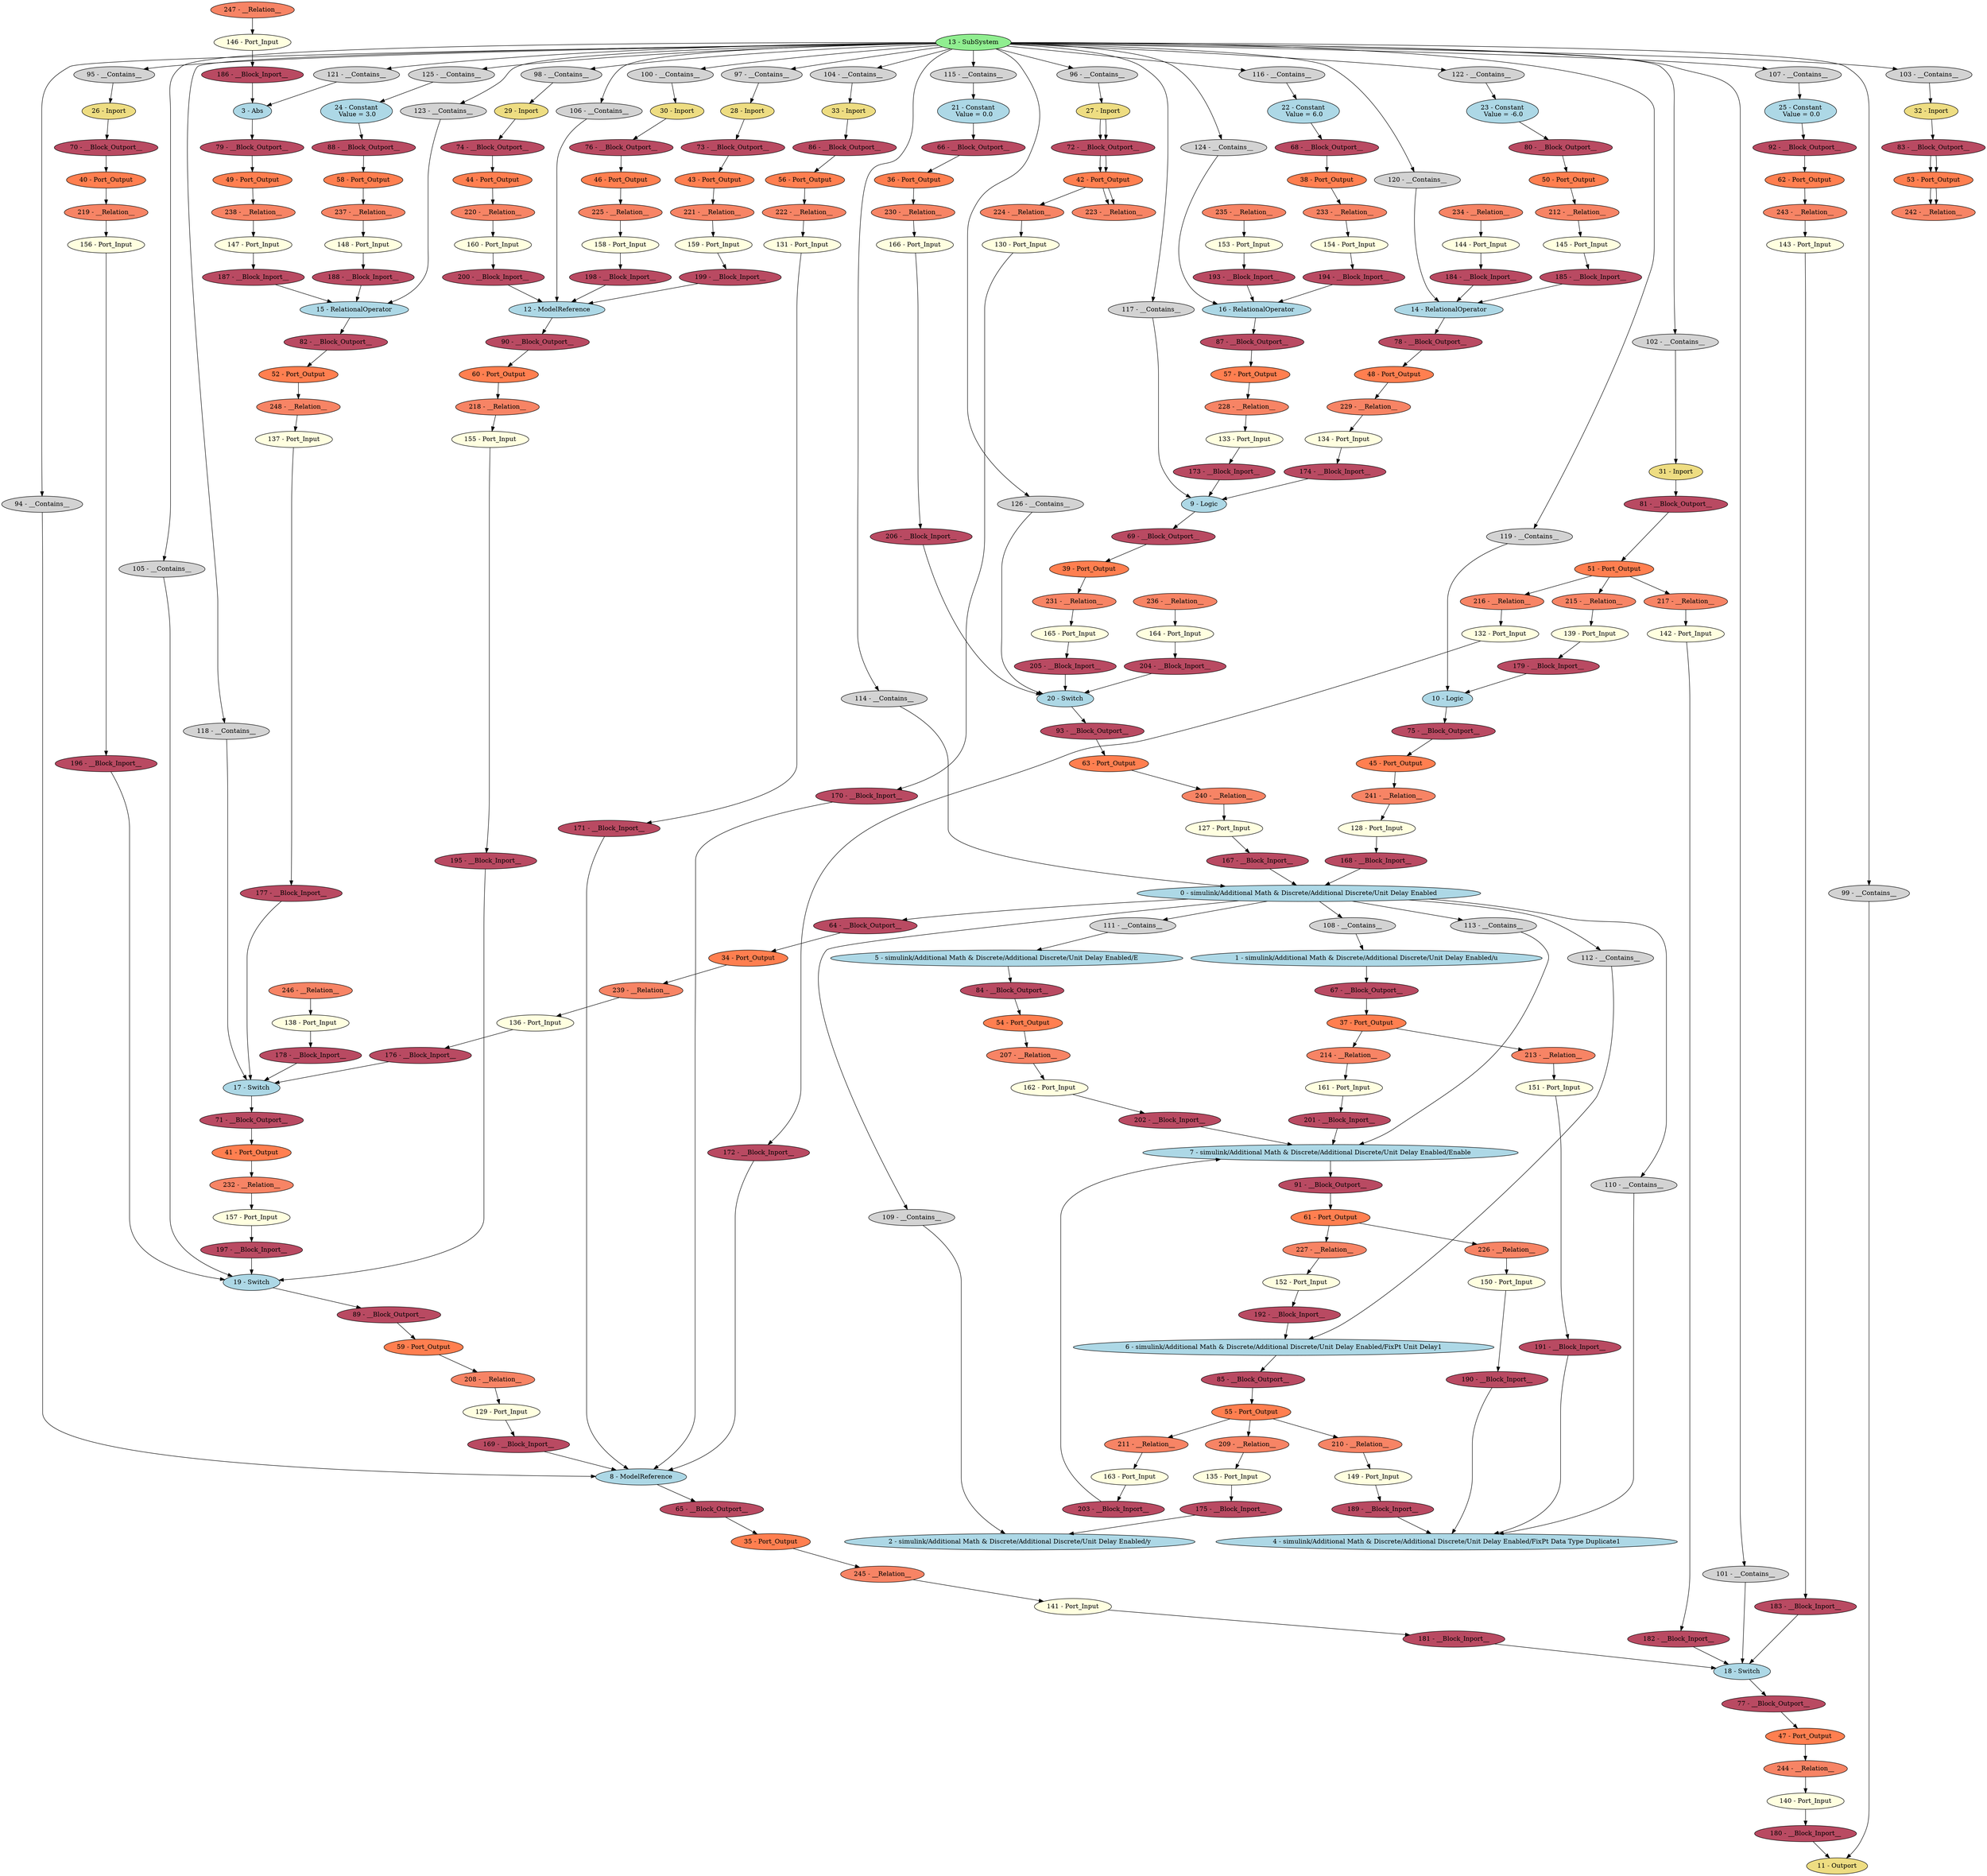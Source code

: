 digraph HAutopilot_opt_real {
"0 - simulink/Additional Math & Discrete/Additional Discrete/Unit Delay Enabled" [style=filled, fillcolor=lightblue];
"1 - simulink/Additional Math & Discrete/Additional Discrete/Unit Delay Enabled/u" [style=filled, fillcolor=lightblue];
"2 - simulink/Additional Math & Discrete/Additional Discrete/Unit Delay Enabled/y" [style=filled, fillcolor=lightblue];
"3 - Abs" [style=filled, fillcolor=lightblue];
"4 - simulink/Additional Math & Discrete/Additional Discrete/Unit Delay Enabled/FixPt Data Type Duplicate1" [style=filled, fillcolor=lightblue];
"5 - simulink/Additional Math & Discrete/Additional Discrete/Unit Delay Enabled/E" [style=filled, fillcolor=lightblue];
"6 - simulink/Additional Math & Discrete/Additional Discrete/Unit Delay Enabled/FixPt Unit Delay1" [style=filled, fillcolor=lightblue];
"7 - simulink/Additional Math & Discrete/Additional Discrete/Unit Delay Enabled/Enable" [style=filled, fillcolor=lightblue];
"8 - ModelReference" [style=filled, fillcolor=lightblue];
"9 - Logic" [style=filled, fillcolor=lightblue];
"10 - Logic" [style=filled, fillcolor=lightblue];
"11 - Outport" [style=filled, fillcolor=lightgoldenrod];
"12 - ModelReference" [style=filled, fillcolor=lightblue];
"13 - SubSystem" [style=filled, fillcolor=lightgreen];
"14 - RelationalOperator" [style=filled, fillcolor=lightblue];
"15 - RelationalOperator" [style=filled, fillcolor=lightblue];
"16 - RelationalOperator" [style=filled, fillcolor=lightblue];
"17 - Switch" [style=filled, fillcolor=lightblue];
"18 - Switch" [style=filled, fillcolor=lightblue];
"19 - Switch" [style=filled, fillcolor=lightblue];
"20 - Switch" [style=filled, fillcolor=lightblue];
"21 - Constant\n Value = 0.0" [style=filled, fillcolor=lightblue];
"22 - Constant\n Value = 6.0" [style=filled, fillcolor=lightblue];
"23 - Constant\n Value = -6.0" [style=filled, fillcolor=lightblue];
"24 - Constant\n Value = 3.0" [style=filled, fillcolor=lightblue];
"25 - Constant\n Value = 0.0" [style=filled, fillcolor=lightblue];
"26 - Inport" [style=filled, fillcolor=lightgoldenrod];
"27 - Inport" [style=filled, fillcolor=lightgoldenrod];
"28 - Inport" [style=filled, fillcolor=lightgoldenrod];
"29 - Inport" [style=filled, fillcolor=lightgoldenrod];
"30 - Inport" [style=filled, fillcolor=lightgoldenrod];
"31 - Inport" [style=filled, fillcolor=lightgoldenrod];
"32 - Inport" [style=filled, fillcolor=lightgoldenrod];
"33 - Inport" [style=filled, fillcolor=lightgoldenrod];
"34 - Port_Output" [style=filled, fillcolor=coral];
"35 - Port_Output" [style=filled, fillcolor=coral];
"36 - Port_Output" [style=filled, fillcolor=coral];
"37 - Port_Output" [style=filled, fillcolor=coral];
"38 - Port_Output" [style=filled, fillcolor=coral];
"39 - Port_Output" [style=filled, fillcolor=coral];
"40 - Port_Output" [style=filled, fillcolor=coral];
"41 - Port_Output" [style=filled, fillcolor=coral];
"42 - Port_Output" [style=filled, fillcolor=coral];
"43 - Port_Output" [style=filled, fillcolor=coral];
"44 - Port_Output" [style=filled, fillcolor=coral];
"45 - Port_Output" [style=filled, fillcolor=coral];
"46 - Port_Output" [style=filled, fillcolor=coral];
"47 - Port_Output" [style=filled, fillcolor=coral];
"48 - Port_Output" [style=filled, fillcolor=coral];
"49 - Port_Output" [style=filled, fillcolor=coral];
"50 - Port_Output" [style=filled, fillcolor=coral];
"51 - Port_Output" [style=filled, fillcolor=coral];
"52 - Port_Output" [style=filled, fillcolor=coral];
"53 - Port_Output" [style=filled, fillcolor=coral];
"54 - Port_Output" [style=filled, fillcolor=coral];
"55 - Port_Output" [style=filled, fillcolor=coral];
"56 - Port_Output" [style=filled, fillcolor=coral];
"57 - Port_Output" [style=filled, fillcolor=coral];
"58 - Port_Output" [style=filled, fillcolor=coral];
"59 - Port_Output" [style=filled, fillcolor=coral];
"60 - Port_Output" [style=filled, fillcolor=coral];
"61 - Port_Output" [style=filled, fillcolor=coral];
"62 - Port_Output" [style=filled, fillcolor=coral];
"63 - Port_Output" [style=filled, fillcolor=coral];
"64 - __Block_Outport__" [style=filled, fillcolor="#b94a62"];
"65 - __Block_Outport__" [style=filled, fillcolor="#b94a62"];
"66 - __Block_Outport__" [style=filled, fillcolor="#b94a62"];
"67 - __Block_Outport__" [style=filled, fillcolor="#b94a62"];
"68 - __Block_Outport__" [style=filled, fillcolor="#b94a62"];
"69 - __Block_Outport__" [style=filled, fillcolor="#b94a62"];
"70 - __Block_Outport__" [style=filled, fillcolor="#b94a62"];
"71 - __Block_Outport__" [style=filled, fillcolor="#b94a62"];
"72 - __Block_Outport__" [style=filled, fillcolor="#b94a62"];
"73 - __Block_Outport__" [style=filled, fillcolor="#b94a62"];
"74 - __Block_Outport__" [style=filled, fillcolor="#b94a62"];
"75 - __Block_Outport__" [style=filled, fillcolor="#b94a62"];
"76 - __Block_Outport__" [style=filled, fillcolor="#b94a62"];
"77 - __Block_Outport__" [style=filled, fillcolor="#b94a62"];
"78 - __Block_Outport__" [style=filled, fillcolor="#b94a62"];
"79 - __Block_Outport__" [style=filled, fillcolor="#b94a62"];
"80 - __Block_Outport__" [style=filled, fillcolor="#b94a62"];
"81 - __Block_Outport__" [style=filled, fillcolor="#b94a62"];
"82 - __Block_Outport__" [style=filled, fillcolor="#b94a62"];
"83 - __Block_Outport__" [style=filled, fillcolor="#b94a62"];
"84 - __Block_Outport__" [style=filled, fillcolor="#b94a62"];
"85 - __Block_Outport__" [style=filled, fillcolor="#b94a62"];
"86 - __Block_Outport__" [style=filled, fillcolor="#b94a62"];
"87 - __Block_Outport__" [style=filled, fillcolor="#b94a62"];
"88 - __Block_Outport__" [style=filled, fillcolor="#b94a62"];
"89 - __Block_Outport__" [style=filled, fillcolor="#b94a62"];
"90 - __Block_Outport__" [style=filled, fillcolor="#b94a62"];
"91 - __Block_Outport__" [style=filled, fillcolor="#b94a62"];
"92 - __Block_Outport__" [style=filled, fillcolor="#b94a62"];
"93 - __Block_Outport__" [style=filled, fillcolor="#b94a62"];
"94 - __Contains__" [style=filled, fillcolor=lightgray];
"95 - __Contains__" [style=filled, fillcolor=lightgray];
"96 - __Contains__" [style=filled, fillcolor=lightgray];
"97 - __Contains__" [style=filled, fillcolor=lightgray];
"98 - __Contains__" [style=filled, fillcolor=lightgray];
"99 - __Contains__" [style=filled, fillcolor=lightgray];
"100 - __Contains__" [style=filled, fillcolor=lightgray];
"101 - __Contains__" [style=filled, fillcolor=lightgray];
"102 - __Contains__" [style=filled, fillcolor=lightgray];
"103 - __Contains__" [style=filled, fillcolor=lightgray];
"104 - __Contains__" [style=filled, fillcolor=lightgray];
"105 - __Contains__" [style=filled, fillcolor=lightgray];
"106 - __Contains__" [style=filled, fillcolor=lightgray];
"107 - __Contains__" [style=filled, fillcolor=lightgray];
"108 - __Contains__" [style=filled, fillcolor=lightgray];
"109 - __Contains__" [style=filled, fillcolor=lightgray];
"110 - __Contains__" [style=filled, fillcolor=lightgray];
"111 - __Contains__" [style=filled, fillcolor=lightgray];
"112 - __Contains__" [style=filled, fillcolor=lightgray];
"113 - __Contains__" [style=filled, fillcolor=lightgray];
"114 - __Contains__" [style=filled, fillcolor=lightgray];
"115 - __Contains__" [style=filled, fillcolor=lightgray];
"116 - __Contains__" [style=filled, fillcolor=lightgray];
"117 - __Contains__" [style=filled, fillcolor=lightgray];
"118 - __Contains__" [style=filled, fillcolor=lightgray];
"119 - __Contains__" [style=filled, fillcolor=lightgray];
"120 - __Contains__" [style=filled, fillcolor=lightgray];
"121 - __Contains__" [style=filled, fillcolor=lightgray];
"122 - __Contains__" [style=filled, fillcolor=lightgray];
"123 - __Contains__" [style=filled, fillcolor=lightgray];
"124 - __Contains__" [style=filled, fillcolor=lightgray];
"125 - __Contains__" [style=filled, fillcolor=lightgray];
"126 - __Contains__" [style=filled, fillcolor=lightgray];
"127 - Port_Input" [style=filled, fillcolor=lightyellow];
"128 - Port_Input" [style=filled, fillcolor=lightyellow];
"129 - Port_Input" [style=filled, fillcolor=lightyellow];
"130 - Port_Input" [style=filled, fillcolor=lightyellow];
"131 - Port_Input" [style=filled, fillcolor=lightyellow];
"132 - Port_Input" [style=filled, fillcolor=lightyellow];
"133 - Port_Input" [style=filled, fillcolor=lightyellow];
"134 - Port_Input" [style=filled, fillcolor=lightyellow];
"135 - Port_Input" [style=filled, fillcolor=lightyellow];
"136 - Port_Input" [style=filled, fillcolor=lightyellow];
"137 - Port_Input" [style=filled, fillcolor=lightyellow];
"138 - Port_Input" [style=filled, fillcolor=lightyellow];
"139 - Port_Input" [style=filled, fillcolor=lightyellow];
"140 - Port_Input" [style=filled, fillcolor=lightyellow];
"141 - Port_Input" [style=filled, fillcolor=lightyellow];
"142 - Port_Input" [style=filled, fillcolor=lightyellow];
"143 - Port_Input" [style=filled, fillcolor=lightyellow];
"144 - Port_Input" [style=filled, fillcolor=lightyellow];
"145 - Port_Input" [style=filled, fillcolor=lightyellow];
"146 - Port_Input" [style=filled, fillcolor=lightyellow];
"147 - Port_Input" [style=filled, fillcolor=lightyellow];
"148 - Port_Input" [style=filled, fillcolor=lightyellow];
"149 - Port_Input" [style=filled, fillcolor=lightyellow];
"150 - Port_Input" [style=filled, fillcolor=lightyellow];
"151 - Port_Input" [style=filled, fillcolor=lightyellow];
"152 - Port_Input" [style=filled, fillcolor=lightyellow];
"153 - Port_Input" [style=filled, fillcolor=lightyellow];
"154 - Port_Input" [style=filled, fillcolor=lightyellow];
"155 - Port_Input" [style=filled, fillcolor=lightyellow];
"156 - Port_Input" [style=filled, fillcolor=lightyellow];
"157 - Port_Input" [style=filled, fillcolor=lightyellow];
"158 - Port_Input" [style=filled, fillcolor=lightyellow];
"159 - Port_Input" [style=filled, fillcolor=lightyellow];
"160 - Port_Input" [style=filled, fillcolor=lightyellow];
"161 - Port_Input" [style=filled, fillcolor=lightyellow];
"162 - Port_Input" [style=filled, fillcolor=lightyellow];
"163 - Port_Input" [style=filled, fillcolor=lightyellow];
"164 - Port_Input" [style=filled, fillcolor=lightyellow];
"165 - Port_Input" [style=filled, fillcolor=lightyellow];
"166 - Port_Input" [style=filled, fillcolor=lightyellow];
"167 - __Block_Inport__" [style=filled, fillcolor="#b94a62"];
"168 - __Block_Inport__" [style=filled, fillcolor="#b94a62"];
"169 - __Block_Inport__" [style=filled, fillcolor="#b94a62"];
"170 - __Block_Inport__" [style=filled, fillcolor="#b94a62"];
"171 - __Block_Inport__" [style=filled, fillcolor="#b94a62"];
"172 - __Block_Inport__" [style=filled, fillcolor="#b94a62"];
"173 - __Block_Inport__" [style=filled, fillcolor="#b94a62"];
"174 - __Block_Inport__" [style=filled, fillcolor="#b94a62"];
"175 - __Block_Inport__" [style=filled, fillcolor="#b94a62"];
"176 - __Block_Inport__" [style=filled, fillcolor="#b94a62"];
"177 - __Block_Inport__" [style=filled, fillcolor="#b94a62"];
"178 - __Block_Inport__" [style=filled, fillcolor="#b94a62"];
"179 - __Block_Inport__" [style=filled, fillcolor="#b94a62"];
"180 - __Block_Inport__" [style=filled, fillcolor="#b94a62"];
"181 - __Block_Inport__" [style=filled, fillcolor="#b94a62"];
"182 - __Block_Inport__" [style=filled, fillcolor="#b94a62"];
"183 - __Block_Inport__" [style=filled, fillcolor="#b94a62"];
"184 - __Block_Inport__" [style=filled, fillcolor="#b94a62"];
"185 - __Block_Inport__" [style=filled, fillcolor="#b94a62"];
"186 - __Block_Inport__" [style=filled, fillcolor="#b94a62"];
"187 - __Block_Inport__" [style=filled, fillcolor="#b94a62"];
"188 - __Block_Inport__" [style=filled, fillcolor="#b94a62"];
"189 - __Block_Inport__" [style=filled, fillcolor="#b94a62"];
"190 - __Block_Inport__" [style=filled, fillcolor="#b94a62"];
"191 - __Block_Inport__" [style=filled, fillcolor="#b94a62"];
"192 - __Block_Inport__" [style=filled, fillcolor="#b94a62"];
"193 - __Block_Inport__" [style=filled, fillcolor="#b94a62"];
"194 - __Block_Inport__" [style=filled, fillcolor="#b94a62"];
"195 - __Block_Inport__" [style=filled, fillcolor="#b94a62"];
"196 - __Block_Inport__" [style=filled, fillcolor="#b94a62"];
"197 - __Block_Inport__" [style=filled, fillcolor="#b94a62"];
"198 - __Block_Inport__" [style=filled, fillcolor="#b94a62"];
"199 - __Block_Inport__" [style=filled, fillcolor="#b94a62"];
"200 - __Block_Inport__" [style=filled, fillcolor="#b94a62"];
"201 - __Block_Inport__" [style=filled, fillcolor="#b94a62"];
"202 - __Block_Inport__" [style=filled, fillcolor="#b94a62"];
"203 - __Block_Inport__" [style=filled, fillcolor="#b94a62"];
"204 - __Block_Inport__" [style=filled, fillcolor="#b94a62"];
"205 - __Block_Inport__" [style=filled, fillcolor="#b94a62"];
"206 - __Block_Inport__" [style=filled, fillcolor="#b94a62"];
"207 - __Relation__" [style=filled, fillcolor="#f78465"];
"208 - __Relation__" [style=filled, fillcolor="#f78465"];
"209 - __Relation__" [style=filled, fillcolor="#f78465"];
"210 - __Relation__" [style=filled, fillcolor="#f78465"];
"211 - __Relation__" [style=filled, fillcolor="#f78465"];
"212 - __Relation__" [style=filled, fillcolor="#f78465"];
"213 - __Relation__" [style=filled, fillcolor="#f78465"];
"214 - __Relation__" [style=filled, fillcolor="#f78465"];
"215 - __Relation__" [style=filled, fillcolor="#f78465"];
"216 - __Relation__" [style=filled, fillcolor="#f78465"];
"217 - __Relation__" [style=filled, fillcolor="#f78465"];
"218 - __Relation__" [style=filled, fillcolor="#f78465"];
"219 - __Relation__" [style=filled, fillcolor="#f78465"];
"220 - __Relation__" [style=filled, fillcolor="#f78465"];
"221 - __Relation__" [style=filled, fillcolor="#f78465"];
"222 - __Relation__" [style=filled, fillcolor="#f78465"];
"223 - __Relation__" [style=filled, fillcolor="#f78465"];
"224 - __Relation__" [style=filled, fillcolor="#f78465"];
"225 - __Relation__" [style=filled, fillcolor="#f78465"];
"226 - __Relation__" [style=filled, fillcolor="#f78465"];
"227 - __Relation__" [style=filled, fillcolor="#f78465"];
"228 - __Relation__" [style=filled, fillcolor="#f78465"];
"229 - __Relation__" [style=filled, fillcolor="#f78465"];
"230 - __Relation__" [style=filled, fillcolor="#f78465"];
"231 - __Relation__" [style=filled, fillcolor="#f78465"];
"232 - __Relation__" [style=filled, fillcolor="#f78465"];
"233 - __Relation__" [style=filled, fillcolor="#f78465"];
"234 - __Relation__" [style=filled, fillcolor="#f78465"];
"235 - __Relation__" [style=filled, fillcolor="#f78465"];
"236 - __Relation__" [style=filled, fillcolor="#f78465"];
"237 - __Relation__" [style=filled, fillcolor="#f78465"];
"238 - __Relation__" [style=filled, fillcolor="#f78465"];
"239 - __Relation__" [style=filled, fillcolor="#f78465"];
"240 - __Relation__" [style=filled, fillcolor="#f78465"];
"241 - __Relation__" [style=filled, fillcolor="#f78465"];
"242 - __Relation__" [style=filled, fillcolor="#f78465"];
"243 - __Relation__" [style=filled, fillcolor="#f78465"];
"244 - __Relation__" [style=filled, fillcolor="#f78465"];
"245 - __Relation__" [style=filled, fillcolor="#f78465"];
"246 - __Relation__" [style=filled, fillcolor="#f78465"];
"247 - __Relation__" [style=filled, fillcolor="#f78465"];
"248 - __Relation__" [style=filled, fillcolor="#f78465"];
"0 - simulink/Additional Math & Discrete/Additional Discrete/Unit Delay Enabled" -> "113 - __Contains__";
"0 - simulink/Additional Math & Discrete/Additional Discrete/Unit Delay Enabled" -> "112 - __Contains__";
"0 - simulink/Additional Math & Discrete/Additional Discrete/Unit Delay Enabled" -> "111 - __Contains__";
"0 - simulink/Additional Math & Discrete/Additional Discrete/Unit Delay Enabled" -> "110 - __Contains__";
"0 - simulink/Additional Math & Discrete/Additional Discrete/Unit Delay Enabled" -> "109 - __Contains__";
"0 - simulink/Additional Math & Discrete/Additional Discrete/Unit Delay Enabled" -> "108 - __Contains__";
"0 - simulink/Additional Math & Discrete/Additional Discrete/Unit Delay Enabled" -> "64 - __Block_Outport__";
"1 - simulink/Additional Math & Discrete/Additional Discrete/Unit Delay Enabled/u" -> "67 - __Block_Outport__";
"3 - Abs" -> "79 - __Block_Outport__";
"5 - simulink/Additional Math & Discrete/Additional Discrete/Unit Delay Enabled/E" -> "84 - __Block_Outport__";
"6 - simulink/Additional Math & Discrete/Additional Discrete/Unit Delay Enabled/FixPt Unit Delay1" -> "85 - __Block_Outport__";
"7 - simulink/Additional Math & Discrete/Additional Discrete/Unit Delay Enabled/Enable" -> "91 - __Block_Outport__";
"8 - ModelReference" -> "65 - __Block_Outport__";
"9 - Logic" -> "69 - __Block_Outport__";
"10 - Logic" -> "75 - __Block_Outport__";
"12 - ModelReference" -> "90 - __Block_Outport__";
"13 - SubSystem" -> "114 - __Contains__";
"13 - SubSystem" -> "115 - __Contains__";
"13 - SubSystem" -> "116 - __Contains__";
"13 - SubSystem" -> "117 - __Contains__";
"13 - SubSystem" -> "118 - __Contains__";
"13 - SubSystem" -> "119 - __Contains__";
"13 - SubSystem" -> "120 - __Contains__";
"13 - SubSystem" -> "121 - __Contains__";
"13 - SubSystem" -> "122 - __Contains__";
"13 - SubSystem" -> "123 - __Contains__";
"13 - SubSystem" -> "124 - __Contains__";
"13 - SubSystem" -> "125 - __Contains__";
"13 - SubSystem" -> "126 - __Contains__";
"13 - SubSystem" -> "107 - __Contains__";
"13 - SubSystem" -> "106 - __Contains__";
"13 - SubSystem" -> "105 - __Contains__";
"13 - SubSystem" -> "104 - __Contains__";
"13 - SubSystem" -> "103 - __Contains__";
"13 - SubSystem" -> "102 - __Contains__";
"13 - SubSystem" -> "101 - __Contains__";
"13 - SubSystem" -> "100 - __Contains__";
"13 - SubSystem" -> "99 - __Contains__";
"13 - SubSystem" -> "98 - __Contains__";
"13 - SubSystem" -> "97 - __Contains__";
"13 - SubSystem" -> "96 - __Contains__";
"13 - SubSystem" -> "95 - __Contains__";
"13 - SubSystem" -> "94 - __Contains__";
"14 - RelationalOperator" -> "78 - __Block_Outport__";
"15 - RelationalOperator" -> "82 - __Block_Outport__";
"16 - RelationalOperator" -> "87 - __Block_Outport__";
"17 - Switch" -> "71 - __Block_Outport__";
"18 - Switch" -> "77 - __Block_Outport__";
"19 - Switch" -> "89 - __Block_Outport__";
"20 - Switch" -> "93 - __Block_Outport__";
"21 - Constant\n Value = 0.0" -> "66 - __Block_Outport__";
"22 - Constant\n Value = 6.0" -> "68 - __Block_Outport__";
"23 - Constant\n Value = -6.0" -> "80 - __Block_Outport__";
"24 - Constant\n Value = 3.0" -> "88 - __Block_Outport__";
"25 - Constant\n Value = 0.0" -> "92 - __Block_Outport__";
"26 - Inport" -> "70 - __Block_Outport__";
"27 - Inport" -> "72 - __Block_Outport__";
"27 - Inport" -> "72 - __Block_Outport__";
"28 - Inport" -> "73 - __Block_Outport__";
"29 - Inport" -> "74 - __Block_Outport__";
"30 - Inport" -> "76 - __Block_Outport__";
"31 - Inport" -> "81 - __Block_Outport__";
"32 - Inport" -> "83 - __Block_Outport__";
"33 - Inport" -> "86 - __Block_Outport__";
"34 - Port_Output" -> "239 - __Relation__";
"35 - Port_Output" -> "245 - __Relation__";
"36 - Port_Output" -> "230 - __Relation__";
"37 - Port_Output" -> "214 - __Relation__";
"37 - Port_Output" -> "213 - __Relation__";
"38 - Port_Output" -> "233 - __Relation__";
"39 - Port_Output" -> "231 - __Relation__";
"40 - Port_Output" -> "219 - __Relation__";
"41 - Port_Output" -> "232 - __Relation__";
"42 - Port_Output" -> "223 - __Relation__";
"42 - Port_Output" -> "224 - __Relation__";
"42 - Port_Output" -> "223 - __Relation__";
"43 - Port_Output" -> "221 - __Relation__";
"44 - Port_Output" -> "220 - __Relation__";
"45 - Port_Output" -> "241 - __Relation__";
"46 - Port_Output" -> "225 - __Relation__";
"47 - Port_Output" -> "244 - __Relation__";
"48 - Port_Output" -> "229 - __Relation__";
"49 - Port_Output" -> "238 - __Relation__";
"50 - Port_Output" -> "212 - __Relation__";
"51 - Port_Output" -> "217 - __Relation__";
"51 - Port_Output" -> "216 - __Relation__";
"51 - Port_Output" -> "215 - __Relation__";
"52 - Port_Output" -> "248 - __Relation__";
"53 - Port_Output" -> "242 - __Relation__";
"53 - Port_Output" -> "242 - __Relation__";
"54 - Port_Output" -> "207 - __Relation__";
"55 - Port_Output" -> "211 - __Relation__";
"55 - Port_Output" -> "210 - __Relation__";
"55 - Port_Output" -> "209 - __Relation__";
"56 - Port_Output" -> "222 - __Relation__";
"57 - Port_Output" -> "228 - __Relation__";
"58 - Port_Output" -> "237 - __Relation__";
"59 - Port_Output" -> "208 - __Relation__";
"60 - Port_Output" -> "218 - __Relation__";
"61 - Port_Output" -> "227 - __Relation__";
"61 - Port_Output" -> "226 - __Relation__";
"62 - Port_Output" -> "243 - __Relation__";
"63 - Port_Output" -> "240 - __Relation__";
"64 - __Block_Outport__" -> "34 - Port_Output";
"65 - __Block_Outport__" -> "35 - Port_Output";
"66 - __Block_Outport__" -> "36 - Port_Output";
"67 - __Block_Outport__" -> "37 - Port_Output";
"68 - __Block_Outport__" -> "38 - Port_Output";
"69 - __Block_Outport__" -> "39 - Port_Output";
"70 - __Block_Outport__" -> "40 - Port_Output";
"71 - __Block_Outport__" -> "41 - Port_Output";
"72 - __Block_Outport__" -> "42 - Port_Output";
"72 - __Block_Outport__" -> "42 - Port_Output";
"73 - __Block_Outport__" -> "43 - Port_Output";
"74 - __Block_Outport__" -> "44 - Port_Output";
"75 - __Block_Outport__" -> "45 - Port_Output";
"76 - __Block_Outport__" -> "46 - Port_Output";
"77 - __Block_Outport__" -> "47 - Port_Output";
"78 - __Block_Outport__" -> "48 - Port_Output";
"79 - __Block_Outport__" -> "49 - Port_Output";
"80 - __Block_Outport__" -> "50 - Port_Output";
"81 - __Block_Outport__" -> "51 - Port_Output";
"82 - __Block_Outport__" -> "52 - Port_Output";
"83 - __Block_Outport__" -> "53 - Port_Output";
"83 - __Block_Outport__" -> "53 - Port_Output";
"84 - __Block_Outport__" -> "54 - Port_Output";
"85 - __Block_Outport__" -> "55 - Port_Output";
"86 - __Block_Outport__" -> "56 - Port_Output";
"87 - __Block_Outport__" -> "57 - Port_Output";
"88 - __Block_Outport__" -> "58 - Port_Output";
"89 - __Block_Outport__" -> "59 - Port_Output";
"90 - __Block_Outport__" -> "60 - Port_Output";
"91 - __Block_Outport__" -> "61 - Port_Output";
"92 - __Block_Outport__" -> "62 - Port_Output";
"93 - __Block_Outport__" -> "63 - Port_Output";
"94 - __Contains__" -> "8 - ModelReference";
"95 - __Contains__" -> "26 - Inport";
"96 - __Contains__" -> "27 - Inport";
"97 - __Contains__" -> "28 - Inport";
"98 - __Contains__" -> "29 - Inport";
"99 - __Contains__" -> "11 - Outport";
"100 - __Contains__" -> "30 - Inport";
"101 - __Contains__" -> "18 - Switch";
"102 - __Contains__" -> "31 - Inport";
"103 - __Contains__" -> "32 - Inport";
"104 - __Contains__" -> "33 - Inport";
"105 - __Contains__" -> "19 - Switch";
"106 - __Contains__" -> "12 - ModelReference";
"107 - __Contains__" -> "25 - Constant\n Value = 0.0";
"108 - __Contains__" -> "1 - simulink/Additional Math & Discrete/Additional Discrete/Unit Delay Enabled/u";
"109 - __Contains__" -> "2 - simulink/Additional Math & Discrete/Additional Discrete/Unit Delay Enabled/y";
"110 - __Contains__" -> "4 - simulink/Additional Math & Discrete/Additional Discrete/Unit Delay Enabled/FixPt Data Type Duplicate1";
"111 - __Contains__" -> "5 - simulink/Additional Math & Discrete/Additional Discrete/Unit Delay Enabled/E";
"112 - __Contains__" -> "6 - simulink/Additional Math & Discrete/Additional Discrete/Unit Delay Enabled/FixPt Unit Delay1";
"113 - __Contains__" -> "7 - simulink/Additional Math & Discrete/Additional Discrete/Unit Delay Enabled/Enable";
"114 - __Contains__" -> "0 - simulink/Additional Math & Discrete/Additional Discrete/Unit Delay Enabled";
"115 - __Contains__" -> "21 - Constant\n Value = 0.0";
"116 - __Contains__" -> "22 - Constant\n Value = 6.0";
"117 - __Contains__" -> "9 - Logic";
"118 - __Contains__" -> "17 - Switch";
"119 - __Contains__" -> "10 - Logic";
"120 - __Contains__" -> "14 - RelationalOperator";
"121 - __Contains__" -> "3 - Abs";
"122 - __Contains__" -> "23 - Constant\n Value = -6.0";
"123 - __Contains__" -> "15 - RelationalOperator";
"124 - __Contains__" -> "16 - RelationalOperator";
"125 - __Contains__" -> "24 - Constant\n Value = 3.0";
"126 - __Contains__" -> "20 - Switch";
"127 - Port_Input" -> "167 - __Block_Inport__";
"128 - Port_Input" -> "168 - __Block_Inport__";
"129 - Port_Input" -> "169 - __Block_Inport__";
"130 - Port_Input" -> "170 - __Block_Inport__";
"131 - Port_Input" -> "171 - __Block_Inport__";
"132 - Port_Input" -> "172 - __Block_Inport__";
"133 - Port_Input" -> "173 - __Block_Inport__";
"134 - Port_Input" -> "174 - __Block_Inport__";
"135 - Port_Input" -> "175 - __Block_Inport__";
"136 - Port_Input" -> "176 - __Block_Inport__";
"137 - Port_Input" -> "177 - __Block_Inport__";
"138 - Port_Input" -> "178 - __Block_Inport__";
"139 - Port_Input" -> "179 - __Block_Inport__";
"140 - Port_Input" -> "180 - __Block_Inport__";
"141 - Port_Input" -> "181 - __Block_Inport__";
"142 - Port_Input" -> "182 - __Block_Inport__";
"143 - Port_Input" -> "183 - __Block_Inport__";
"144 - Port_Input" -> "184 - __Block_Inport__";
"145 - Port_Input" -> "185 - __Block_Inport__";
"146 - Port_Input" -> "186 - __Block_Inport__";
"147 - Port_Input" -> "187 - __Block_Inport__";
"148 - Port_Input" -> "188 - __Block_Inport__";
"149 - Port_Input" -> "189 - __Block_Inport__";
"150 - Port_Input" -> "190 - __Block_Inport__";
"151 - Port_Input" -> "191 - __Block_Inport__";
"152 - Port_Input" -> "192 - __Block_Inport__";
"153 - Port_Input" -> "193 - __Block_Inport__";
"154 - Port_Input" -> "194 - __Block_Inport__";
"155 - Port_Input" -> "195 - __Block_Inport__";
"156 - Port_Input" -> "196 - __Block_Inport__";
"157 - Port_Input" -> "197 - __Block_Inport__";
"158 - Port_Input" -> "198 - __Block_Inport__";
"159 - Port_Input" -> "199 - __Block_Inport__";
"160 - Port_Input" -> "200 - __Block_Inport__";
"161 - Port_Input" -> "201 - __Block_Inport__";
"162 - Port_Input" -> "202 - __Block_Inport__";
"163 - Port_Input" -> "203 - __Block_Inport__";
"164 - Port_Input" -> "204 - __Block_Inport__";
"165 - Port_Input" -> "205 - __Block_Inport__";
"166 - Port_Input" -> "206 - __Block_Inport__";
"167 - __Block_Inport__" -> "0 - simulink/Additional Math & Discrete/Additional Discrete/Unit Delay Enabled";
"168 - __Block_Inport__" -> "0 - simulink/Additional Math & Discrete/Additional Discrete/Unit Delay Enabled";
"169 - __Block_Inport__" -> "8 - ModelReference";
"170 - __Block_Inport__" -> "8 - ModelReference";
"171 - __Block_Inport__" -> "8 - ModelReference";
"172 - __Block_Inport__" -> "8 - ModelReference";
"173 - __Block_Inport__" -> "9 - Logic";
"174 - __Block_Inport__" -> "9 - Logic";
"175 - __Block_Inport__" -> "2 - simulink/Additional Math & Discrete/Additional Discrete/Unit Delay Enabled/y";
"176 - __Block_Inport__" -> "17 - Switch";
"177 - __Block_Inport__" -> "17 - Switch";
"178 - __Block_Inport__" -> "17 - Switch";
"179 - __Block_Inport__" -> "10 - Logic";
"180 - __Block_Inport__" -> "11 - Outport";
"181 - __Block_Inport__" -> "18 - Switch";
"182 - __Block_Inport__" -> "18 - Switch";
"183 - __Block_Inport__" -> "18 - Switch";
"184 - __Block_Inport__" -> "14 - RelationalOperator";
"185 - __Block_Inport__" -> "14 - RelationalOperator";
"186 - __Block_Inport__" -> "3 - Abs";
"187 - __Block_Inport__" -> "15 - RelationalOperator";
"188 - __Block_Inport__" -> "15 - RelationalOperator";
"189 - __Block_Inport__" -> "4 - simulink/Additional Math & Discrete/Additional Discrete/Unit Delay Enabled/FixPt Data Type Duplicate1";
"190 - __Block_Inport__" -> "4 - simulink/Additional Math & Discrete/Additional Discrete/Unit Delay Enabled/FixPt Data Type Duplicate1";
"191 - __Block_Inport__" -> "4 - simulink/Additional Math & Discrete/Additional Discrete/Unit Delay Enabled/FixPt Data Type Duplicate1";
"192 - __Block_Inport__" -> "6 - simulink/Additional Math & Discrete/Additional Discrete/Unit Delay Enabled/FixPt Unit Delay1";
"193 - __Block_Inport__" -> "16 - RelationalOperator";
"194 - __Block_Inport__" -> "16 - RelationalOperator";
"195 - __Block_Inport__" -> "19 - Switch";
"196 - __Block_Inport__" -> "19 - Switch";
"197 - __Block_Inport__" -> "19 - Switch";
"198 - __Block_Inport__" -> "12 - ModelReference";
"199 - __Block_Inport__" -> "12 - ModelReference";
"200 - __Block_Inport__" -> "12 - ModelReference";
"201 - __Block_Inport__" -> "7 - simulink/Additional Math & Discrete/Additional Discrete/Unit Delay Enabled/Enable";
"202 - __Block_Inport__" -> "7 - simulink/Additional Math & Discrete/Additional Discrete/Unit Delay Enabled/Enable";
"203 - __Block_Inport__" -> "7 - simulink/Additional Math & Discrete/Additional Discrete/Unit Delay Enabled/Enable";
"204 - __Block_Inport__" -> "20 - Switch";
"205 - __Block_Inport__" -> "20 - Switch";
"206 - __Block_Inport__" -> "20 - Switch";
"207 - __Relation__" -> "162 - Port_Input";
"208 - __Relation__" -> "129 - Port_Input";
"209 - __Relation__" -> "135 - Port_Input";
"210 - __Relation__" -> "149 - Port_Input";
"211 - __Relation__" -> "163 - Port_Input";
"212 - __Relation__" -> "145 - Port_Input";
"213 - __Relation__" -> "151 - Port_Input";
"214 - __Relation__" -> "161 - Port_Input";
"215 - __Relation__" -> "139 - Port_Input";
"216 - __Relation__" -> "132 - Port_Input";
"217 - __Relation__" -> "142 - Port_Input";
"218 - __Relation__" -> "155 - Port_Input";
"219 - __Relation__" -> "156 - Port_Input";
"220 - __Relation__" -> "160 - Port_Input";
"221 - __Relation__" -> "159 - Port_Input";
"222 - __Relation__" -> "131 - Port_Input";
"224 - __Relation__" -> "130 - Port_Input";
"225 - __Relation__" -> "158 - Port_Input";
"226 - __Relation__" -> "150 - Port_Input";
"227 - __Relation__" -> "152 - Port_Input";
"228 - __Relation__" -> "133 - Port_Input";
"229 - __Relation__" -> "134 - Port_Input";
"230 - __Relation__" -> "166 - Port_Input";
"231 - __Relation__" -> "165 - Port_Input";
"232 - __Relation__" -> "157 - Port_Input";
"233 - __Relation__" -> "154 - Port_Input";
"234 - __Relation__" -> "144 - Port_Input";
"235 - __Relation__" -> "153 - Port_Input";
"236 - __Relation__" -> "164 - Port_Input";
"237 - __Relation__" -> "148 - Port_Input";
"238 - __Relation__" -> "147 - Port_Input";
"239 - __Relation__" -> "136 - Port_Input";
"240 - __Relation__" -> "127 - Port_Input";
"241 - __Relation__" -> "128 - Port_Input";
"243 - __Relation__" -> "143 - Port_Input";
"244 - __Relation__" -> "140 - Port_Input";
"245 - __Relation__" -> "141 - Port_Input";
"246 - __Relation__" -> "138 - Port_Input";
"247 - __Relation__" -> "146 - Port_Input";
"248 - __Relation__" -> "137 - Port_Input";
}
